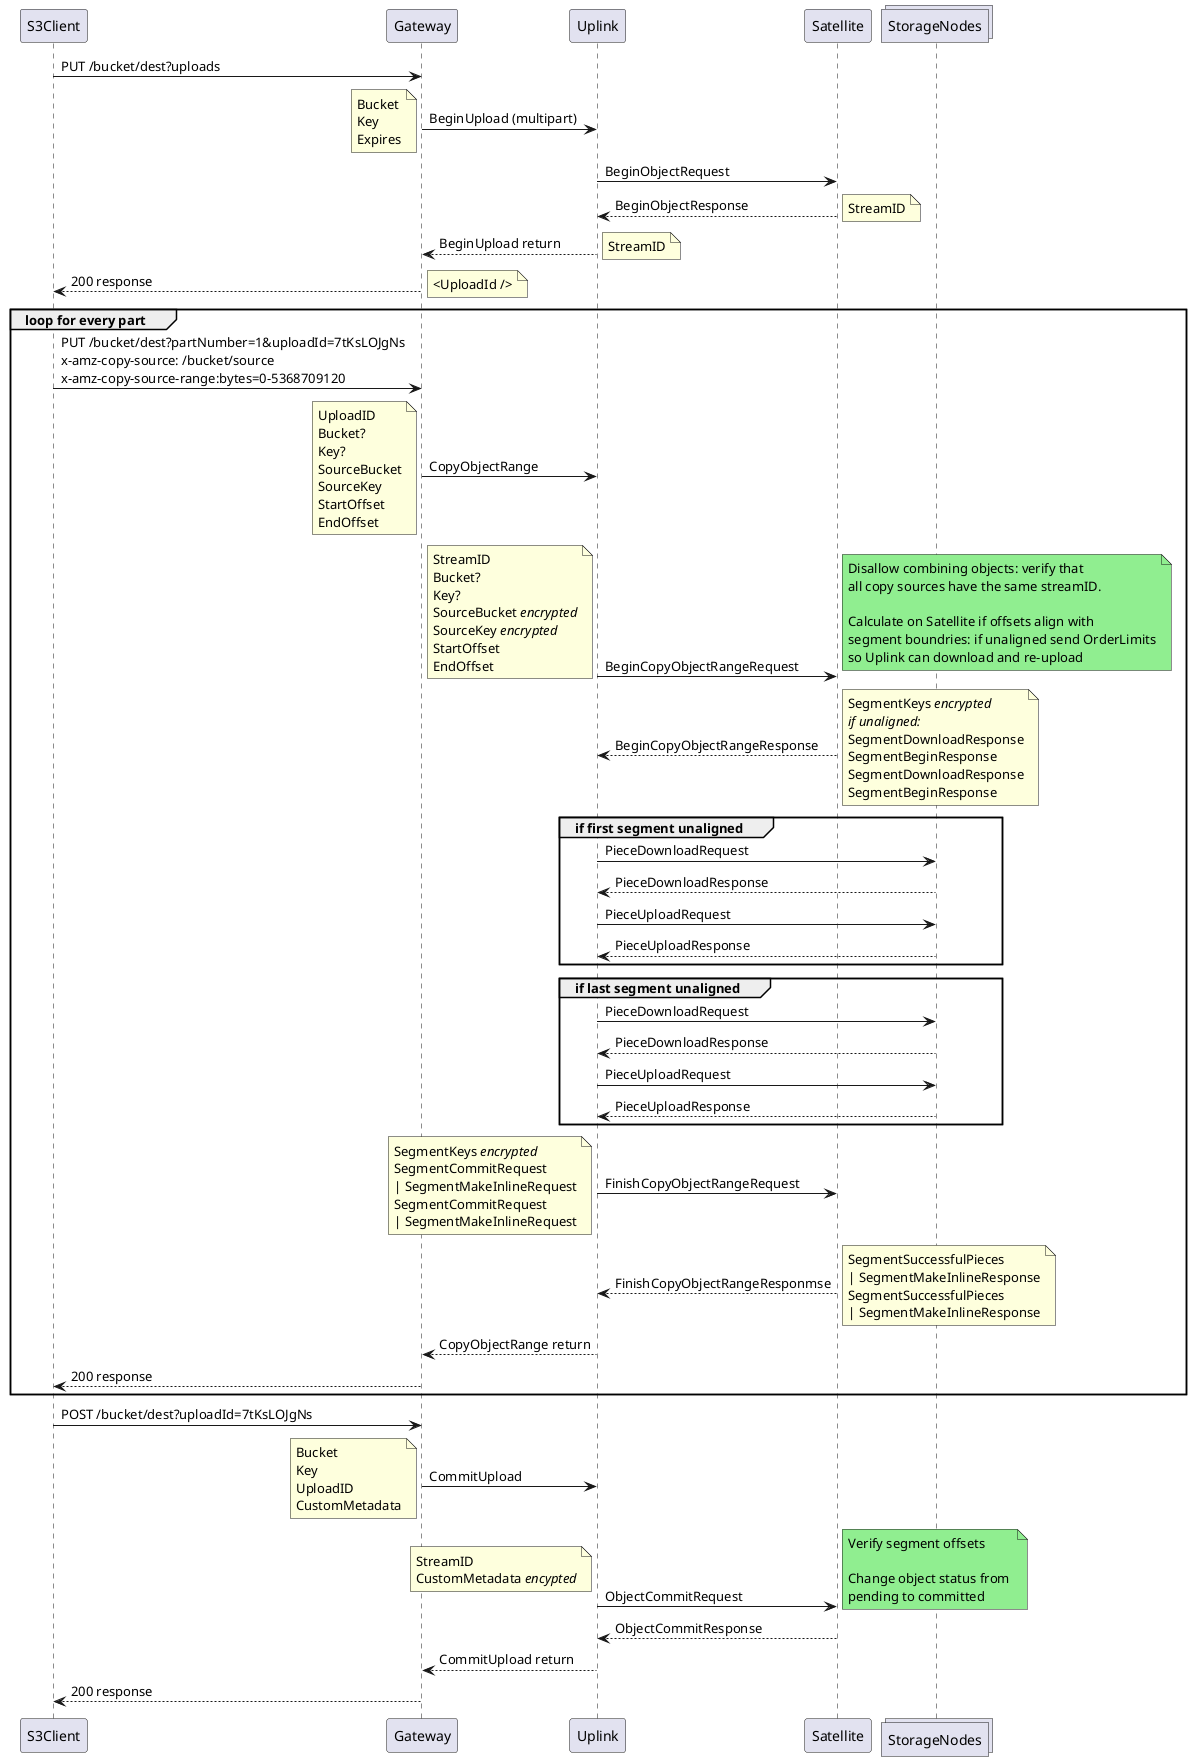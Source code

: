 
@startuml

S3Client -> Gateway: PUT /bucket/dest?uploads

Gateway -> Uplink: BeginUpload (multipart)
note left
    Bucket
    Key
    Expires
end note

Uplink -> Satellite: BeginObjectRequest

Uplink <-- Satellite: BeginObjectResponse
note right
    StreamID
end note

Gateway <-- Uplink: BeginUpload return
note right
    StreamID
end note

S3Client <-- Gateway: 200 response
note right
    <UploadId />
end note

group loop for every part
    S3Client -> Gateway: PUT /bucket/dest?partNumber=1&uploadId=7tKsLOJgNs\nx-amz-copy-source: /bucket/source\nx-amz-copy-source-range:bytes=0-5368709120

    Gateway -> Uplink: CopyObjectRange
    note left
        UploadID
        Bucket?
        Key?
        SourceBucket
        SourceKey
        StartOffset
        EndOffset
    end note

    Uplink -> Satellite: BeginCopyObjectRangeRequest
    note left
        StreamID
        Bucket?
        Key?
        SourceBucket //encrypted//
        SourceKey //encrypted//
        StartOffset
        EndOffset
    end note
    note right #lightgreen
        Disallow combining objects: verify that 
        all copy sources have the same streamID.

        Calculate on Satellite if offsets align with
        segment boundries: if unaligned send OrderLimits
        so Uplink can download and re-upload
    end note

    Uplink <-- Satellite: BeginCopyObjectRangeResponse
    note right
        SegmentKeys //encrypted//
        //if unaligned://
        SegmentDownloadResponse
        SegmentBeginResponse
        SegmentDownloadResponse
        SegmentBeginResponse
    end note

    collections StorageNodes

    group if first segment unaligned
        Uplink -> StorageNodes: PieceDownloadRequest
        Uplink <-- StorageNodes: PieceDownloadResponse
        Uplink -> StorageNodes: PieceUploadRequest
        Uplink <-- StorageNodes: PieceUploadResponse
    end

    group if last segment unaligned
        Uplink -> StorageNodes: PieceDownloadRequest
        Uplink <-- StorageNodes: PieceDownloadResponse
        Uplink -> StorageNodes: PieceUploadRequest
        Uplink <-- StorageNodes: PieceUploadResponse
    end

    Uplink -> Satellite: FinishCopyObjectRangeRequest
    note left
        SegmentKeys //encrypted//
        SegmentCommitRequest
        | SegmentMakeInlineRequest
        SegmentCommitRequest
        | SegmentMakeInlineRequest
    end note

    Uplink <-- Satellite: FinishCopyObjectRangeResponmse
    note right
        SegmentSuccessfulPieces
        | SegmentMakeInlineResponse
        SegmentSuccessfulPieces
        | SegmentMakeInlineResponse
    end note

    Gateway <-- Uplink: CopyObjectRange return

    S3Client <-- Gateway: 200 response
end

S3Client -> Gateway: POST /bucket/dest?uploadId=7tKsLOJgNs

Gateway -> Uplink: CommitUpload
note left
    Bucket
    Key
    UploadID
    CustomMetadata
end note

Uplink -> Satellite: ObjectCommitRequest
note left
    StreamID
    CustomMetadata //encypted//
end note
note right #lightgreen
    Verify segment offsets

    Change object status from 
    pending to committed
end note

Uplink <-- Satellite: ObjectCommitResponse

Gateway <-- Uplink: CommitUpload return

S3Client <-- Gateway: 200 response

@enduml
